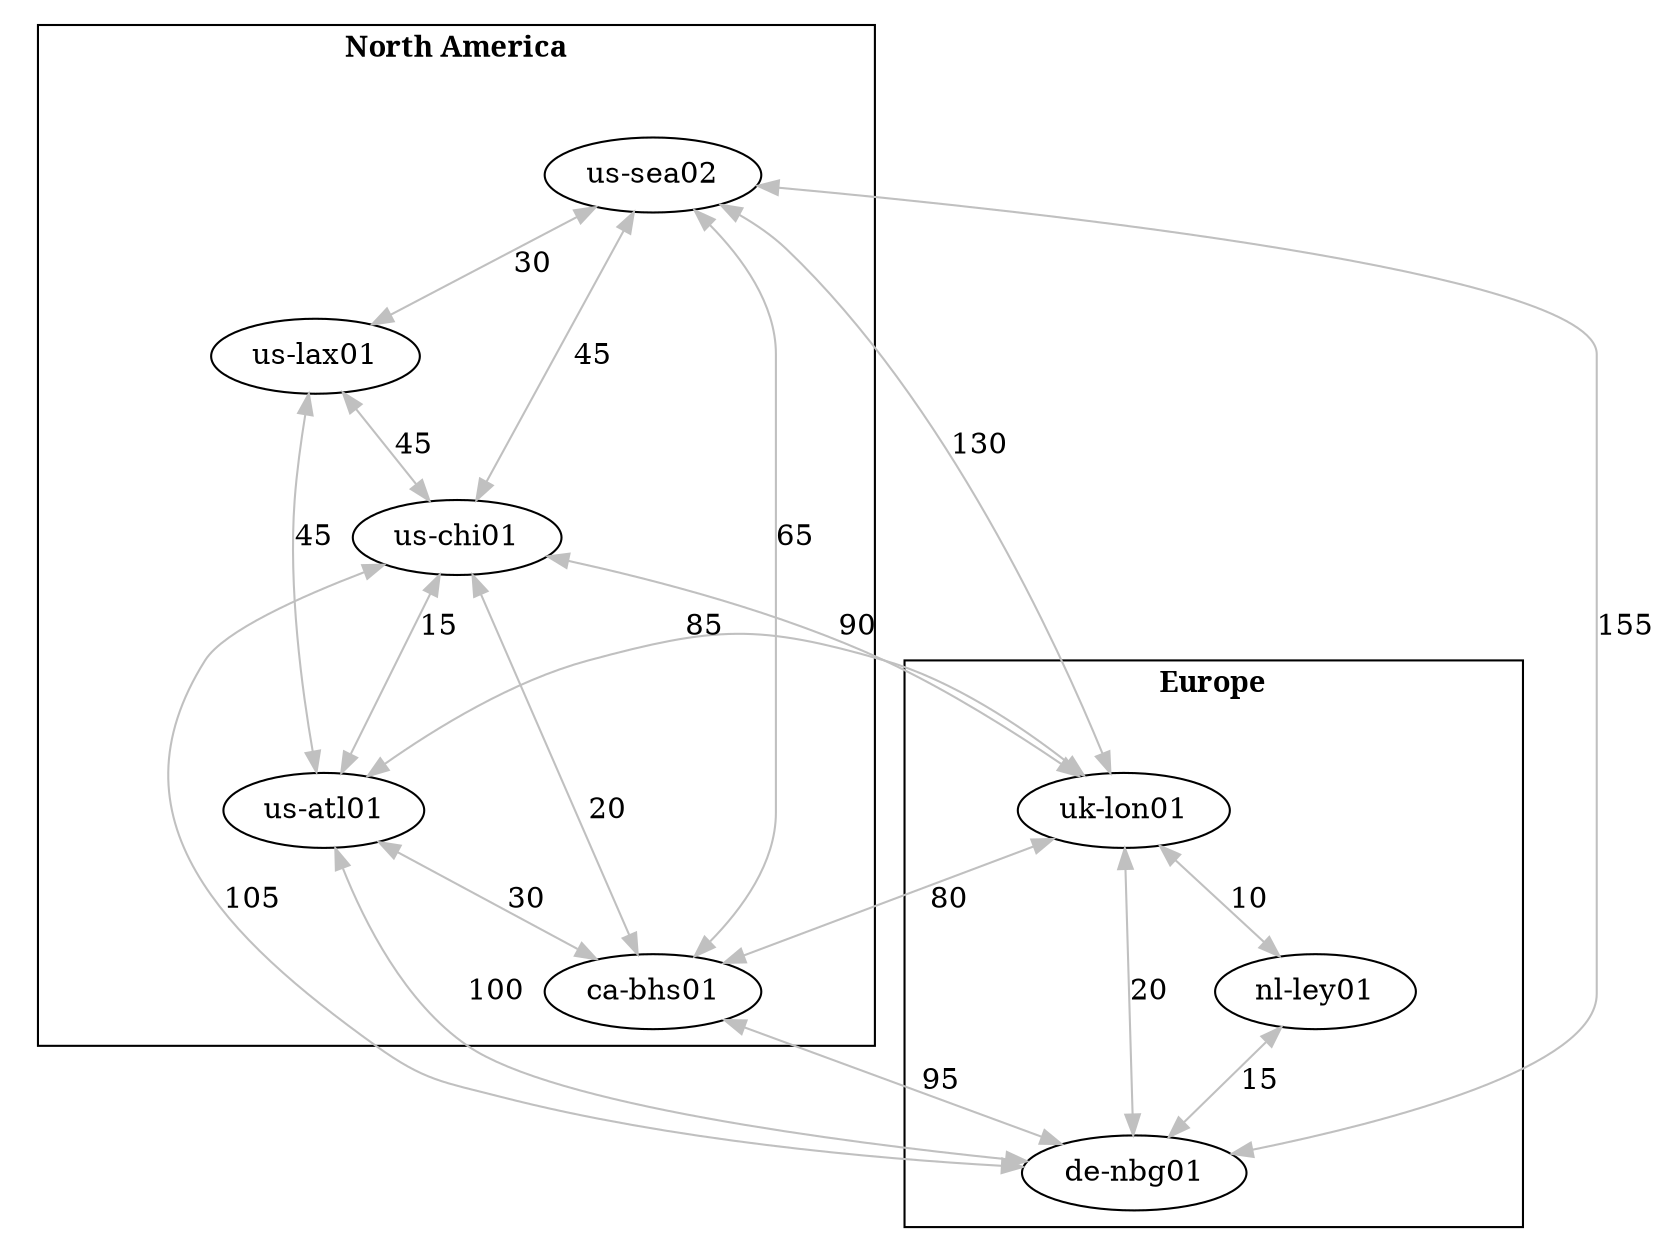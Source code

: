 // AS4242421080 network graph
digraph {
	ratio=0.8
	subgraph "cluster_North America" {
		fontname=bold label="North America"
		"us-sea02" [label="us-sea02"]
		"us-lax01" [label="us-lax01"]
		"ca-bhs01" [label="ca-bhs01"]
		"us-atl01" [label="us-atl01"]
		"us-chi01" [label="us-chi01"]
	}
	subgraph cluster_Europe {
		fontname=bold label=Europe
		"de-nbg01" [label="de-nbg01"]
		"uk-lon01" [label="uk-lon01"]
		"nl-ley01" [label="nl-ley01"]
	}
	"us-sea02" -> "ca-bhs01" [label=65 color=grey dir=both]
	"us-chi01" -> "ca-bhs01" [label=20 color=grey dir=both]
	"uk-lon01" -> "ca-bhs01" [label=80 color=grey dir=both]
	"de-nbg01" -> "ca-bhs01" [label=95 color=grey dir=both]
	"us-atl01" -> "ca-bhs01" [label=30 color=grey dir=both]
	"us-sea02" -> "de-nbg01" [label=155 color=grey dir=both]
	"us-chi01" -> "de-nbg01" [label=105 color=grey dir=both]
	"uk-lon01" -> "de-nbg01" [label=20 color=grey dir=both]
	"nl-ley01" -> "de-nbg01" [label=15 color=grey dir=both]
	"us-atl01" -> "de-nbg01" [label=100 color=grey dir=both]
	"uk-lon01" -> "nl-ley01" [label=10 color=grey dir=both]
	"us-sea02" -> "uk-lon01" [label=130 color=grey dir=both]
	"us-chi01" -> "uk-lon01" [label=90 color=grey dir=both]
	"us-atl01" -> "uk-lon01" [label=85 color=grey dir=both]
	"us-chi01" -> "us-atl01" [label=15 color=grey dir=both]
	"us-lax01" -> "us-atl01" [label=45 color=grey dir=both]
	"us-sea02" -> "us-chi01" [label=45 color=grey dir=both]
	"us-lax01" -> "us-chi01" [label=45 color=grey dir=both]
	"us-sea02" -> "us-lax01" [label=30 color=grey dir=both]
}
